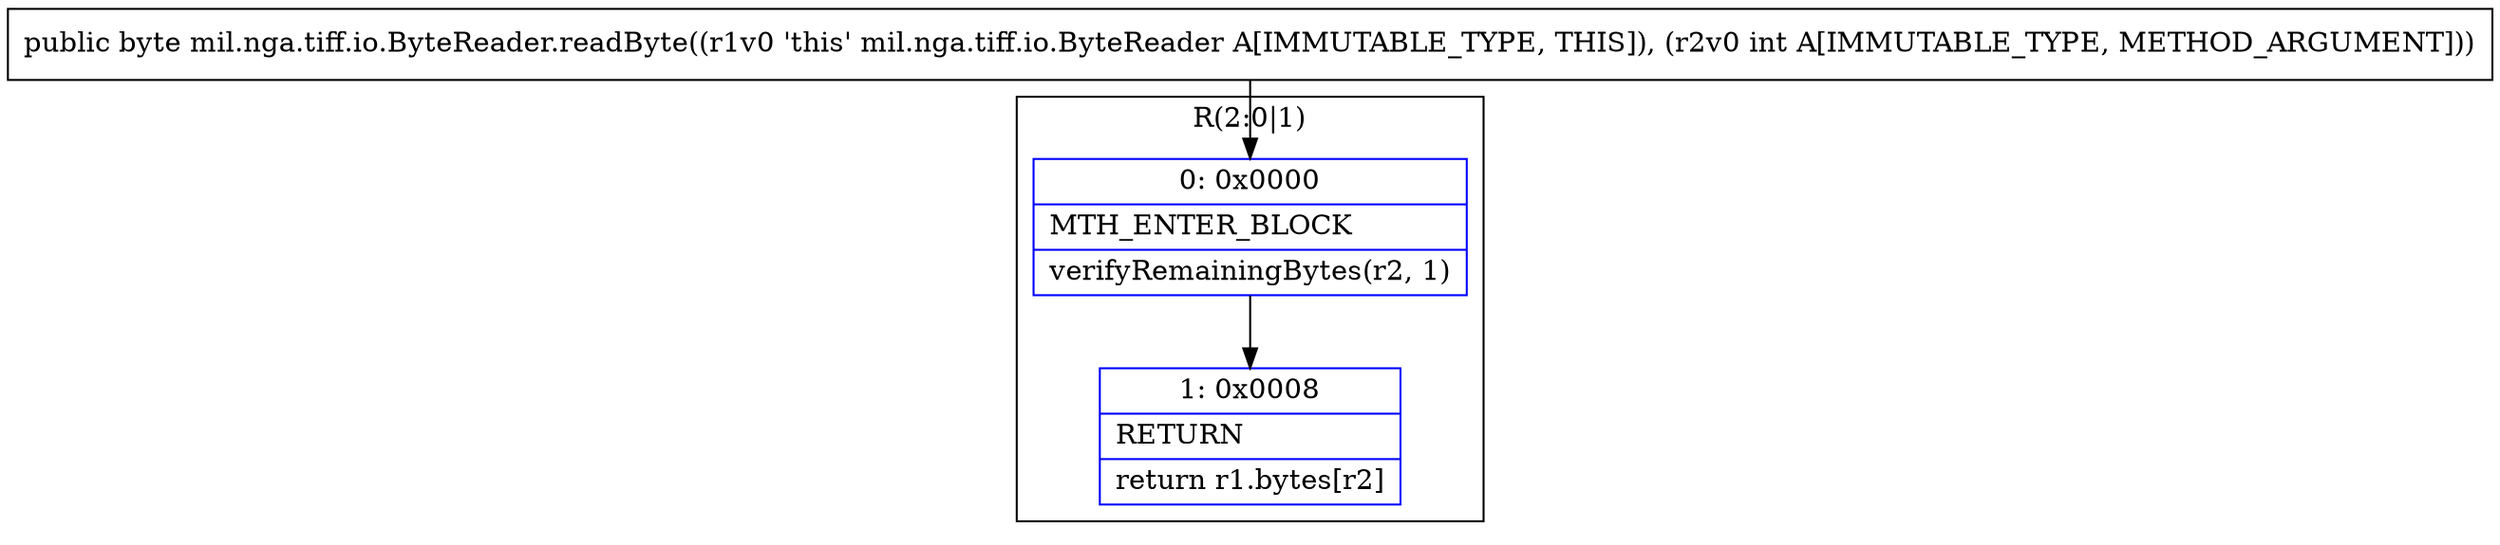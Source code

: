 digraph "CFG formil.nga.tiff.io.ByteReader.readByte(I)B" {
subgraph cluster_Region_847103304 {
label = "R(2:0|1)";
node [shape=record,color=blue];
Node_0 [shape=record,label="{0\:\ 0x0000|MTH_ENTER_BLOCK\l|verifyRemainingBytes(r2, 1)\l}"];
Node_1 [shape=record,label="{1\:\ 0x0008|RETURN\l|return r1.bytes[r2]\l}"];
}
MethodNode[shape=record,label="{public byte mil.nga.tiff.io.ByteReader.readByte((r1v0 'this' mil.nga.tiff.io.ByteReader A[IMMUTABLE_TYPE, THIS]), (r2v0 int A[IMMUTABLE_TYPE, METHOD_ARGUMENT])) }"];
MethodNode -> Node_0;
Node_0 -> Node_1;
}


